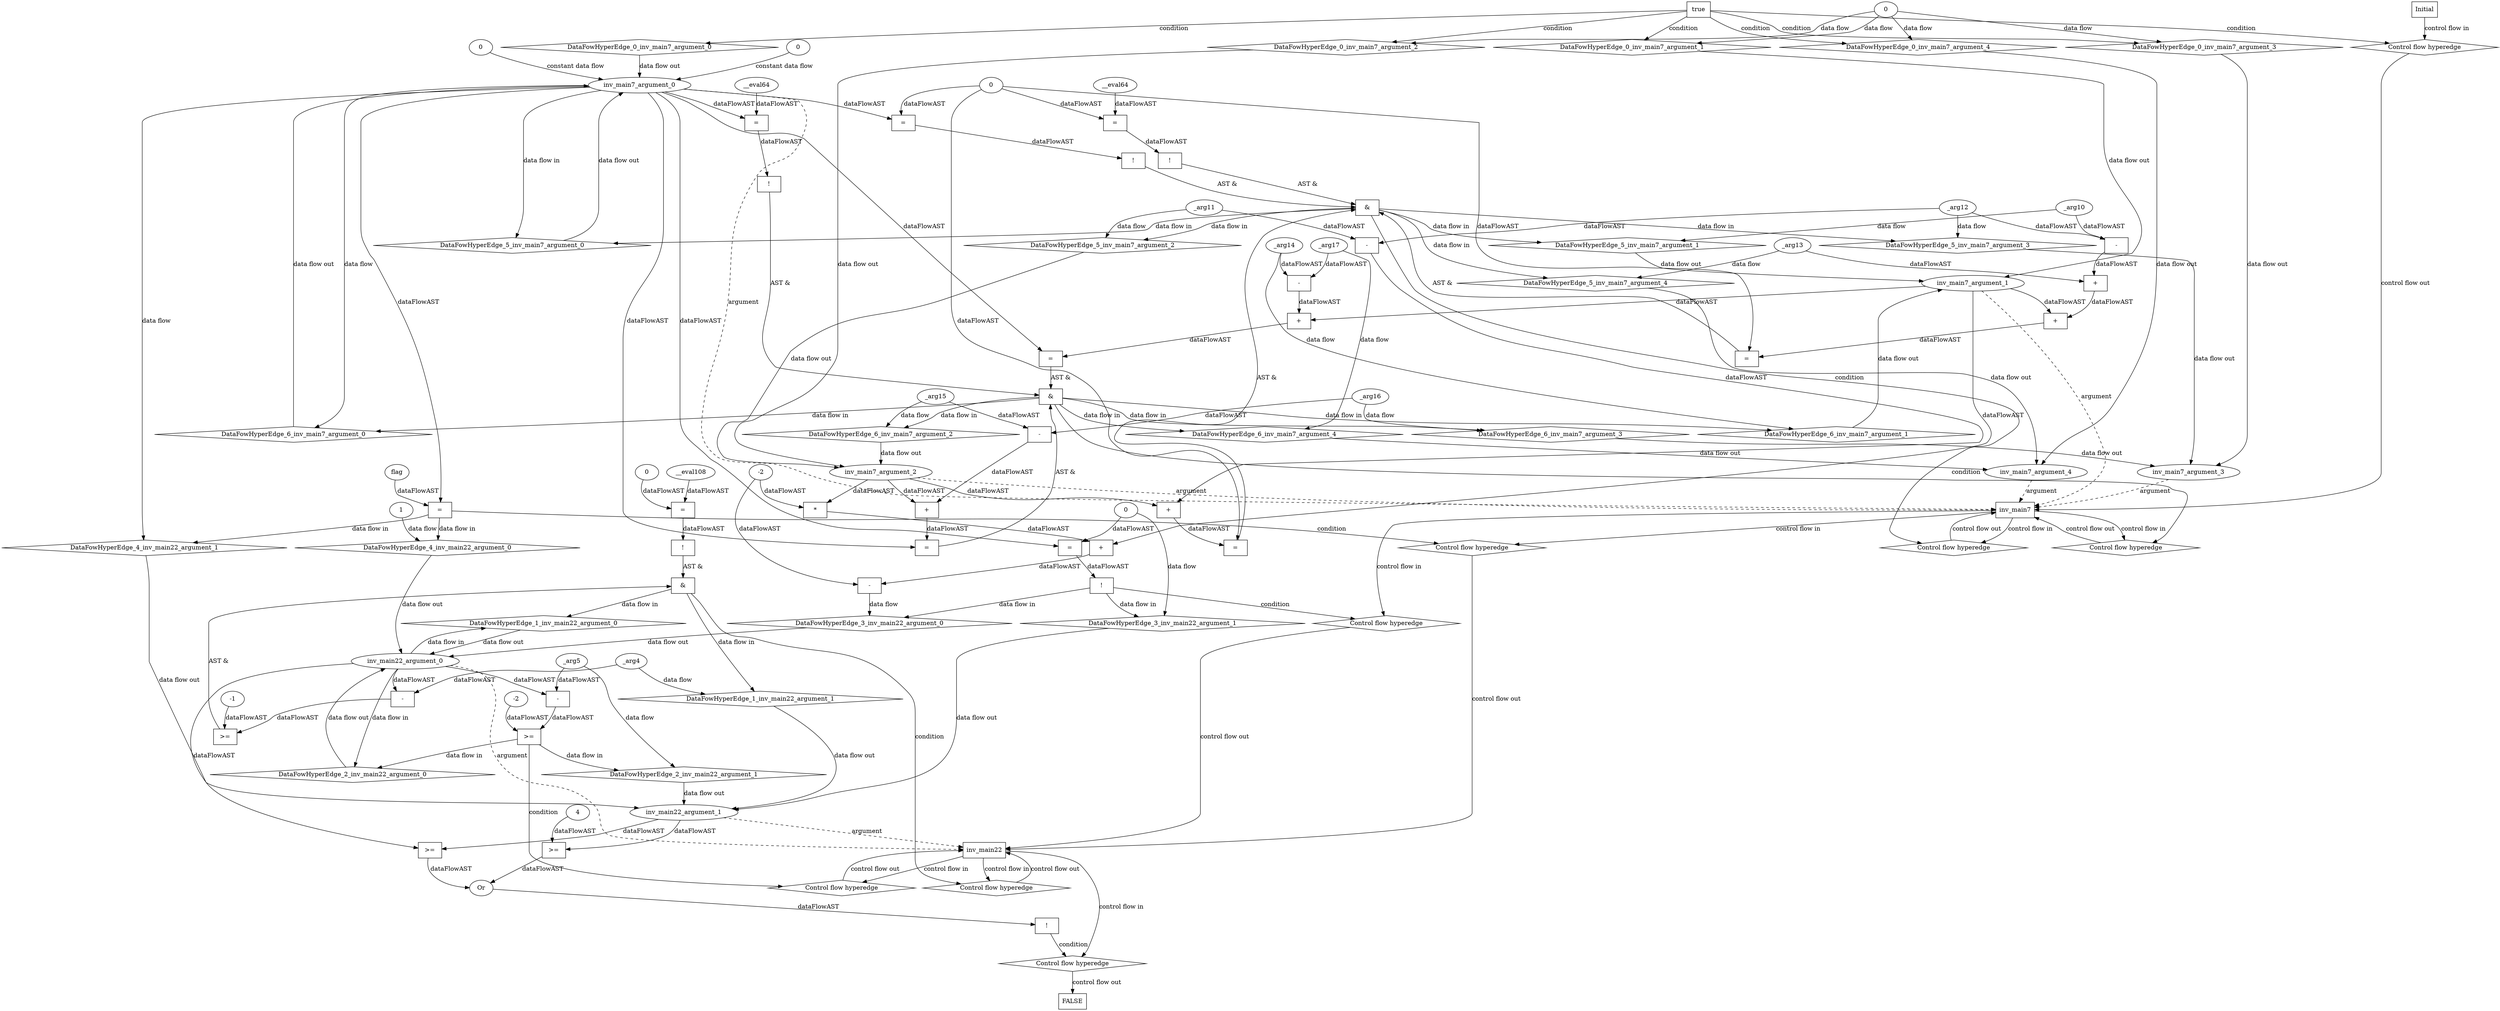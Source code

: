 digraph dag {
inv_main22 [label="inv_main22" nodeName=inv_main22 class=cfn  shape="rect"];
inv_main7 [label="inv_main7" nodeName=inv_main7 class=cfn  shape="rect"];
FALSE [label="FALSE" nodeName=FALSE class=cfn  shape="rect"];
Initial [label="Initial" nodeName=Initial class=cfn  shape="rect"];
ControlFowHyperEdge_0 [label="Control flow hyperedge" nodeName=ControlFowHyperEdge_0 class=controlFlowHyperEdge shape="diamond"];
Initial -> ControlFowHyperEdge_0[label="control flow in"]
ControlFowHyperEdge_0 -> inv_main7[label="control flow out"]
ControlFowHyperEdge_1 [label="Control flow hyperedge" nodeName=ControlFowHyperEdge_1 class=controlFlowHyperEdge shape="diamond"];
inv_main22 -> ControlFowHyperEdge_1[label="control flow in"]
ControlFowHyperEdge_1 -> inv_main22[label="control flow out"]
ControlFowHyperEdge_2 [label="Control flow hyperedge" nodeName=ControlFowHyperEdge_2 class=controlFlowHyperEdge shape="diamond"];
inv_main22 -> ControlFowHyperEdge_2[label="control flow in"]
ControlFowHyperEdge_2 -> inv_main22[label="control flow out"]
ControlFowHyperEdge_3 [label="Control flow hyperedge" nodeName=ControlFowHyperEdge_3 class=controlFlowHyperEdge shape="diamond"];
inv_main7 -> ControlFowHyperEdge_3[label="control flow in"]
ControlFowHyperEdge_3 -> inv_main22[label="control flow out"]
ControlFowHyperEdge_4 [label="Control flow hyperedge" nodeName=ControlFowHyperEdge_4 class=controlFlowHyperEdge shape="diamond"];
inv_main7 -> ControlFowHyperEdge_4[label="control flow in"]
ControlFowHyperEdge_4 -> inv_main22[label="control flow out"]
ControlFowHyperEdge_5 [label="Control flow hyperedge" nodeName=ControlFowHyperEdge_5 class=controlFlowHyperEdge shape="diamond"];
inv_main7 -> ControlFowHyperEdge_5[label="control flow in"]
ControlFowHyperEdge_5 -> inv_main7[label="control flow out"]
ControlFowHyperEdge_6 [label="Control flow hyperedge" nodeName=ControlFowHyperEdge_6 class=controlFlowHyperEdge shape="diamond"];
inv_main7 -> ControlFowHyperEdge_6[label="control flow in"]
ControlFowHyperEdge_6 -> inv_main7[label="control flow out"]
ControlFowHyperEdge_7 [label="Control flow hyperedge" nodeName=ControlFowHyperEdge_7 class=controlFlowHyperEdge shape="diamond"];
inv_main22 -> ControlFowHyperEdge_7[label="control flow in"]
ControlFowHyperEdge_7 -> FALSE[label="control flow out"]
inv_main7_argument_0 [label="inv_main7_argument_0" nodeName=argument0 class=argument  head=inv_main7 shape="oval"];
inv_main7_argument_0 -> inv_main7[label="argument" style="dashed"]
inv_main7_argument_1 [label="inv_main7_argument_1" nodeName=argument1 class=argument  head=inv_main7 shape="oval"];
inv_main7_argument_1 -> inv_main7[label="argument" style="dashed"]
inv_main7_argument_2 [label="inv_main7_argument_2" nodeName=argument2 class=argument  head=inv_main7 shape="oval"];
inv_main7_argument_2 -> inv_main7[label="argument" style="dashed"]
inv_main7_argument_3 [label="inv_main7_argument_3" nodeName=argument3 class=argument  head=inv_main7 shape="oval"];
inv_main7_argument_3 -> inv_main7[label="argument" style="dashed"]
inv_main7_argument_4 [label="inv_main7_argument_4" nodeName=argument4 class=argument  head=inv_main7 shape="oval"];
inv_main7_argument_4 -> inv_main7[label="argument" style="dashed"]
inv_main22_argument_0 [label="inv_main22_argument_0" nodeName=argument0 class=argument  head=inv_main22 shape="oval"];
inv_main22_argument_0 -> inv_main22[label="argument" style="dashed"]
inv_main22_argument_1 [label="inv_main22_argument_1" nodeName=argument1 class=argument  head=inv_main22 shape="oval"];
inv_main22_argument_1 -> inv_main22[label="argument" style="dashed"]

true_0 [label="true" nodeName=true_0 class=true shape="rect"];
true_0->ControlFowHyperEdge_0 [label="condition"];
xxxinv_main7___Initial_0xxxdataFlow_0_node_0 [label="0" nodeName=xxxinv_main7___Initial_0xxxdataFlow_0_node_0 class=Literal ];

xxxinv_main7___Initial_0xxxdataFlow_0_node_0->DataFowHyperEdge_0_inv_main7_argument_1 [label="data flow"];

xxxinv_main7___Initial_0xxxdataFlow_0_node_0->DataFowHyperEdge_0_inv_main7_argument_2 [label="data flow"];

xxxinv_main7___Initial_0xxxdataFlow_0_node_0->DataFowHyperEdge_0_inv_main7_argument_3 [label="data flow"];

xxxinv_main7___Initial_0xxxdataFlow_0_node_0->DataFowHyperEdge_0_inv_main7_argument_4 [label="data flow"];
xxxinv_main22___inv_main22_1xxx_and [label="&" nodeName=xxxinv_main22___inv_main22_1xxx_and class=Operator shape="rect"];
xxxinv_main22___inv_main22_1xxxguard_0_node_0 [label="!" nodeName=xxxinv_main22___inv_main22_1xxxguard_0_node_0 class=Operator shape="rect"];
xxxinv_main22___inv_main22_1xxxguard_0_node_1 [label="=" nodeName=xxxinv_main22___inv_main22_1xxxguard_0_node_1 class=Operator  shape="rect"];
xxxinv_main22___inv_main22_1xxxguard_0_node_2 [label="__eval108" nodeName=xxxinv_main22___inv_main22_1xxxguard_0_node_2 class=Constant ];
xxxinv_main22___inv_main22_1xxxguard_0_node_3 [label="0" nodeName=xxxinv_main22___inv_main22_1xxxguard_0_node_3 class=Literal ];
xxxinv_main22___inv_main22_1xxxguard_0_node_1->xxxinv_main22___inv_main22_1xxxguard_0_node_0[label="dataFlowAST"]
xxxinv_main22___inv_main22_1xxxguard_0_node_2->xxxinv_main22___inv_main22_1xxxguard_0_node_1[label="dataFlowAST"]
xxxinv_main22___inv_main22_1xxxguard_0_node_3->xxxinv_main22___inv_main22_1xxxguard_0_node_1[label="dataFlowAST"]

xxxinv_main22___inv_main22_1xxxguard_0_node_0->xxxinv_main22___inv_main22_1xxx_and [label="AST &"];
xxxinv_main22___inv_main22_1xxxguard1_node_0 [label=">=" nodeName=xxxinv_main22___inv_main22_1xxxguard1_node_0 class=Operator  shape="rect"];
xxxinv_main22___inv_main22_1xxxguard1_node_1 [label="-" nodeName=xxxinv_main22___inv_main22_1xxxguard1_node_1 class= Operator shape="rect"];
xxxinv_main22___inv_main22_1xxxguard1_node_4 [label="-1" nodeName=xxxinv_main22___inv_main22_1xxxguard1_node_4 class=Literal ];
xxxinv_main22___inv_main22_1xxxguard1_node_1->xxxinv_main22___inv_main22_1xxxguard1_node_0[label="dataFlowAST"]
xxxinv_main22___inv_main22_1xxxguard1_node_4->xxxinv_main22___inv_main22_1xxxguard1_node_0[label="dataFlowAST"]
inv_main22_argument_0->xxxinv_main22___inv_main22_1xxxguard1_node_1[label="dataFlowAST"]
xxxinv_main22___inv_main22_1xxxdataFlow_0_node_0->xxxinv_main22___inv_main22_1xxxguard1_node_1[label="dataFlowAST"]

xxxinv_main22___inv_main22_1xxxguard1_node_0->xxxinv_main22___inv_main22_1xxx_and [label="AST &"];
xxxinv_main22___inv_main22_1xxx_and->ControlFowHyperEdge_1 [label="condition"];
xxxinv_main22___inv_main22_1xxxdataFlow_0_node_0 [label="_arg4" nodeName=xxxinv_main22___inv_main22_1xxxdataFlow_0_node_0 class=Constant ];

xxxinv_main22___inv_main22_1xxxdataFlow_0_node_0->DataFowHyperEdge_1_inv_main22_argument_1 [label="data flow"];
xxxinv_main22___inv_main22_2xxxguard_0_node_0 [label=">=" nodeName=xxxinv_main22___inv_main22_2xxxguard_0_node_0 class=Operator  shape="rect"];
xxxinv_main22___inv_main22_2xxxguard_0_node_1 [label="-" nodeName=xxxinv_main22___inv_main22_2xxxguard_0_node_1 class= Operator shape="rect"];
xxxinv_main22___inv_main22_2xxxguard_0_node_4 [label="-2" nodeName=xxxinv_main22___inv_main22_2xxxguard_0_node_4 class=Literal ];
xxxinv_main22___inv_main22_2xxxguard_0_node_1->xxxinv_main22___inv_main22_2xxxguard_0_node_0[label="dataFlowAST"]
xxxinv_main22___inv_main22_2xxxguard_0_node_4->xxxinv_main22___inv_main22_2xxxguard_0_node_0[label="dataFlowAST"]
inv_main22_argument_0->xxxinv_main22___inv_main22_2xxxguard_0_node_1[label="dataFlowAST"]
xxxinv_main22___inv_main22_2xxxdataFlow_0_node_0->xxxinv_main22___inv_main22_2xxxguard_0_node_1[label="dataFlowAST"]

xxxinv_main22___inv_main22_2xxxguard_0_node_0->ControlFowHyperEdge_2 [label="condition"];
xxxinv_main22___inv_main22_2xxxdataFlow_0_node_0 [label="_arg5" nodeName=xxxinv_main22___inv_main22_2xxxdataFlow_0_node_0 class=Constant ];

xxxinv_main22___inv_main22_2xxxdataFlow_0_node_0->DataFowHyperEdge_2_inv_main22_argument_1 [label="data flow"];
xxxinv_main22___inv_main7_3xxxguard_0_node_0 [label="!" nodeName=xxxinv_main22___inv_main7_3xxxguard_0_node_0 class=Operator shape="rect"];
xxxinv_main22___inv_main7_3xxxguard_0_node_1 [label="=" nodeName=xxxinv_main22___inv_main7_3xxxguard_0_node_1 class=Operator  shape="rect"];
xxxinv_main22___inv_main7_3xxxguard_0_node_1->xxxinv_main22___inv_main7_3xxxguard_0_node_0[label="dataFlowAST"]
inv_main7_argument_0->xxxinv_main22___inv_main7_3xxxguard_0_node_1[label="dataFlowAST"]
xxxinv_main22___inv_main7_3xxxdataFlow1_node_0->xxxinv_main22___inv_main7_3xxxguard_0_node_1[label="dataFlowAST"]

xxxinv_main22___inv_main7_3xxxguard_0_node_0->ControlFowHyperEdge_3 [label="condition"];
xxxinv_main22___inv_main7_3xxxdataFlow_0_node_0 [label="-" nodeName=xxxinv_main22___inv_main7_3xxxdataFlow_0_node_0 class= Operator shape="rect"];
xxxinv_main22___inv_main7_3xxxdataFlow_0_node_1 [label="+" nodeName=xxxinv_main22___inv_main7_3xxxdataFlow_0_node_1 class= Operator shape="rect"];
xxxinv_main22___inv_main7_3xxxdataFlow_0_node_3 [label="*" nodeName=xxxinv_main22___inv_main7_3xxxdataFlow_0_node_3 class=Operator  shape="rect"];
xxxinv_main22___inv_main7_3xxxdataFlow_0_node_4 [label="-2" nodeName=xxxinv_main22___inv_main7_3xxxdataFlow_0_node_4 class=Coeff ];
xxxinv_main22___inv_main7_3xxxdataFlow_0_node_4 [label="-2" nodeName=xxxinv_main22___inv_main7_3xxxdataFlow_0_node_4 class=Literal ];
xxxinv_main22___inv_main7_3xxxdataFlow_0_node_1->xxxinv_main22___inv_main7_3xxxdataFlow_0_node_0[label="dataFlowAST"]
xxxinv_main22___inv_main7_3xxxdataFlow_0_node_4->xxxinv_main22___inv_main7_3xxxdataFlow_0_node_0[label="dataFlowAST"]
inv_main7_argument_1->xxxinv_main22___inv_main7_3xxxdataFlow_0_node_1[label="dataFlowAST"]
xxxinv_main22___inv_main7_3xxxdataFlow_0_node_3->xxxinv_main22___inv_main7_3xxxdataFlow_0_node_1[label="dataFlowAST"]
inv_main7_argument_2->xxxinv_main22___inv_main7_3xxxdataFlow_0_node_3[label="dataFlowAST"]
xxxinv_main22___inv_main7_3xxxdataFlow_0_node_4->xxxinv_main22___inv_main7_3xxxdataFlow_0_node_3[label="dataFlowAST"]

xxxinv_main22___inv_main7_3xxxdataFlow_0_node_0->DataFowHyperEdge_3_inv_main22_argument_0 [label="data flow"];
xxxinv_main22___inv_main7_3xxxdataFlow1_node_0 [label="0" nodeName=xxxinv_main22___inv_main7_3xxxdataFlow1_node_0 class=Literal ];

xxxinv_main22___inv_main7_3xxxdataFlow1_node_0->DataFowHyperEdge_3_inv_main22_argument_1 [label="data flow"];
xxxinv_main22___inv_main7_4xxxguard_0_node_0 [label="=" nodeName=xxxinv_main22___inv_main7_4xxxguard_0_node_0 class=Operator  shape="rect"];
xxxinv_main22___inv_main7_4xxxguard_0_node_1 [label="flag" nodeName=xxxinv_main22___inv_main7_4xxxguard_0_node_1 class=Constant ];
xxxinv_main22___inv_main7_4xxxguard_0_node_1->xxxinv_main22___inv_main7_4xxxguard_0_node_0[label="dataFlowAST"]
inv_main7_argument_0->xxxinv_main22___inv_main7_4xxxguard_0_node_0[label="dataFlowAST"]

xxxinv_main22___inv_main7_4xxxguard_0_node_0->ControlFowHyperEdge_4 [label="condition"];
xxxinv_main22___inv_main7_4xxxdataFlow_0_node_0 [label="1" nodeName=xxxinv_main22___inv_main7_4xxxdataFlow_0_node_0 class=Literal ];

xxxinv_main22___inv_main7_4xxxdataFlow_0_node_0->DataFowHyperEdge_4_inv_main22_argument_0 [label="data flow"];

inv_main7_argument_0->DataFowHyperEdge_4_inv_main22_argument_1 [label="data flow"];
xxxinv_main7___inv_main7_5xxx_and [label="&" nodeName=xxxinv_main7___inv_main7_5xxx_and class=Operator shape="rect"];
xxxinv_main7___inv_main7_5xxxguard_0_node_0 [label="!" nodeName=xxxinv_main7___inv_main7_5xxxguard_0_node_0 class=Operator shape="rect"];
xxxinv_main7___inv_main7_5xxxguard_0_node_1 [label="=" nodeName=xxxinv_main7___inv_main7_5xxxguard_0_node_1 class=Operator  shape="rect"];
xxxinv_main7___inv_main7_5xxxguard_0_node_3 [label="0" nodeName=xxxinv_main7___inv_main7_5xxxguard_0_node_3 class=Literal ];
xxxinv_main7___inv_main7_5xxxguard_0_node_1->xxxinv_main7___inv_main7_5xxxguard_0_node_0[label="dataFlowAST"]
inv_main7_argument_0->xxxinv_main7___inv_main7_5xxxguard_0_node_1[label="dataFlowAST"]
xxxinv_main7___inv_main7_5xxxguard_0_node_3->xxxinv_main7___inv_main7_5xxxguard_0_node_1[label="dataFlowAST"]

xxxinv_main7___inv_main7_5xxxguard_0_node_0->xxxinv_main7___inv_main7_5xxx_and [label="AST &"];
xxxinv_main7___inv_main7_5xxxguard1_node_0 [label="!" nodeName=xxxinv_main7___inv_main7_5xxxguard1_node_0 class=Operator shape="rect"];
xxxinv_main7___inv_main7_5xxxguard1_node_1 [label="=" nodeName=xxxinv_main7___inv_main7_5xxxguard1_node_1 class=Operator  shape="rect"];
xxxinv_main7___inv_main7_5xxxguard1_node_2 [label="__eval64" nodeName=xxxinv_main7___inv_main7_5xxxguard1_node_2 class=Constant ];
xxxinv_main7___inv_main7_5xxxguard1_node_1->xxxinv_main7___inv_main7_5xxxguard1_node_0[label="dataFlowAST"]
xxxinv_main7___inv_main7_5xxxguard1_node_2->xxxinv_main7___inv_main7_5xxxguard1_node_1[label="dataFlowAST"]
xxxinv_main7___inv_main7_5xxxguard_0_node_3->xxxinv_main7___inv_main7_5xxxguard1_node_1[label="dataFlowAST"]

xxxinv_main7___inv_main7_5xxxguard1_node_0->xxxinv_main7___inv_main7_5xxx_and [label="AST &"];
xxxinv_main7___inv_main7_5xxxguard2_node_0 [label="=" nodeName=xxxinv_main7___inv_main7_5xxxguard2_node_0 class=Operator  shape="rect"];
xxxinv_main7___inv_main7_5xxxguard2_node_1 [label="+" nodeName=xxxinv_main7___inv_main7_5xxxguard2_node_1 class= Operator shape="rect"];
xxxinv_main7___inv_main7_5xxxguard2_node_3 [label="+" nodeName=xxxinv_main7___inv_main7_5xxxguard2_node_3 class= Operator shape="rect"];
xxxinv_main7___inv_main7_5xxxguard2_node_5 [label="-" nodeName=xxxinv_main7___inv_main7_5xxxguard2_node_5 class= Operator shape="rect"];
xxxinv_main7___inv_main7_5xxxguard2_node_1->xxxinv_main7___inv_main7_5xxxguard2_node_0[label="dataFlowAST"]
xxxinv_main7___inv_main7_5xxxguard_0_node_3->xxxinv_main7___inv_main7_5xxxguard2_node_0[label="dataFlowAST"]
inv_main7_argument_1->xxxinv_main7___inv_main7_5xxxguard2_node_1[label="dataFlowAST"]
xxxinv_main7___inv_main7_5xxxguard2_node_3->xxxinv_main7___inv_main7_5xxxguard2_node_1[label="dataFlowAST"]
xxxinv_main7___inv_main7_5xxxdataFlow3_node_0->xxxinv_main7___inv_main7_5xxxguard2_node_3[label="dataFlowAST"]
xxxinv_main7___inv_main7_5xxxguard2_node_5->xxxinv_main7___inv_main7_5xxxguard2_node_3[label="dataFlowAST"]
xxxinv_main7___inv_main7_5xxxdataFlow2_node_0->xxxinv_main7___inv_main7_5xxxguard2_node_5[label="dataFlowAST"]
xxxinv_main7___inv_main7_5xxxdataFlow_0_node_0->xxxinv_main7___inv_main7_5xxxguard2_node_5[label="dataFlowAST"]

xxxinv_main7___inv_main7_5xxxguard2_node_0->xxxinv_main7___inv_main7_5xxx_and [label="AST &"];
xxxinv_main7___inv_main7_5xxxguard3_node_0 [label="=" nodeName=xxxinv_main7___inv_main7_5xxxguard3_node_0 class=Operator  shape="rect"];
xxxinv_main7___inv_main7_5xxxguard3_node_1 [label="+" nodeName=xxxinv_main7___inv_main7_5xxxguard3_node_1 class= Operator shape="rect"];
xxxinv_main7___inv_main7_5xxxguard3_node_3 [label="-" nodeName=xxxinv_main7___inv_main7_5xxxguard3_node_3 class= Operator shape="rect"];
xxxinv_main7___inv_main7_5xxxguard3_node_1->xxxinv_main7___inv_main7_5xxxguard3_node_0[label="dataFlowAST"]
xxxinv_main7___inv_main7_5xxxguard_0_node_3->xxxinv_main7___inv_main7_5xxxguard3_node_0[label="dataFlowAST"]
inv_main7_argument_2->xxxinv_main7___inv_main7_5xxxguard3_node_1[label="dataFlowAST"]
xxxinv_main7___inv_main7_5xxxguard3_node_3->xxxinv_main7___inv_main7_5xxxguard3_node_1[label="dataFlowAST"]
xxxinv_main7___inv_main7_5xxxdataFlow2_node_0->xxxinv_main7___inv_main7_5xxxguard3_node_3[label="dataFlowAST"]
xxxinv_main7___inv_main7_5xxxdataFlow1_node_0->xxxinv_main7___inv_main7_5xxxguard3_node_3[label="dataFlowAST"]

xxxinv_main7___inv_main7_5xxxguard3_node_0->xxxinv_main7___inv_main7_5xxx_and [label="AST &"];
xxxinv_main7___inv_main7_5xxx_and->ControlFowHyperEdge_5 [label="condition"];
xxxinv_main7___inv_main7_5xxxdataFlow_0_node_0 [label="_arg10" nodeName=xxxinv_main7___inv_main7_5xxxdataFlow_0_node_0 class=Constant ];

xxxinv_main7___inv_main7_5xxxdataFlow_0_node_0->DataFowHyperEdge_5_inv_main7_argument_1 [label="data flow"];
xxxinv_main7___inv_main7_5xxxdataFlow1_node_0 [label="_arg11" nodeName=xxxinv_main7___inv_main7_5xxxdataFlow1_node_0 class=Constant ];

xxxinv_main7___inv_main7_5xxxdataFlow1_node_0->DataFowHyperEdge_5_inv_main7_argument_2 [label="data flow"];
xxxinv_main7___inv_main7_5xxxdataFlow2_node_0 [label="_arg12" nodeName=xxxinv_main7___inv_main7_5xxxdataFlow2_node_0 class=Constant ];

xxxinv_main7___inv_main7_5xxxdataFlow2_node_0->DataFowHyperEdge_5_inv_main7_argument_3 [label="data flow"];
xxxinv_main7___inv_main7_5xxxdataFlow3_node_0 [label="_arg13" nodeName=xxxinv_main7___inv_main7_5xxxdataFlow3_node_0 class=Constant ];

xxxinv_main7___inv_main7_5xxxdataFlow3_node_0->DataFowHyperEdge_5_inv_main7_argument_4 [label="data flow"];
xxxinv_main7___inv_main7_6xxx_and [label="&" nodeName=xxxinv_main7___inv_main7_6xxx_and class=Operator shape="rect"];
xxxinv_main7___inv_main7_6xxxguard_0_node_0 [label="!" nodeName=xxxinv_main7___inv_main7_6xxxguard_0_node_0 class=Operator shape="rect"];
xxxinv_main7___inv_main7_6xxxguard_0_node_1 [label="=" nodeName=xxxinv_main7___inv_main7_6xxxguard_0_node_1 class=Operator  shape="rect"];
xxxinv_main7___inv_main7_6xxxguard_0_node_2 [label="__eval64" nodeName=xxxinv_main7___inv_main7_6xxxguard_0_node_2 class=Constant ];
xxxinv_main7___inv_main7_6xxxguard_0_node_1->xxxinv_main7___inv_main7_6xxxguard_0_node_0[label="dataFlowAST"]
xxxinv_main7___inv_main7_6xxxguard_0_node_2->xxxinv_main7___inv_main7_6xxxguard_0_node_1[label="dataFlowAST"]
inv_main7_argument_0->xxxinv_main7___inv_main7_6xxxguard_0_node_1[label="dataFlowAST"]

xxxinv_main7___inv_main7_6xxxguard_0_node_0->xxxinv_main7___inv_main7_6xxx_and [label="AST &"];
xxxinv_main7___inv_main7_6xxxguard1_node_0 [label="=" nodeName=xxxinv_main7___inv_main7_6xxxguard1_node_0 class=Operator  shape="rect"];
xxxinv_main7___inv_main7_6xxxguard1_node_1 [label="+" nodeName=xxxinv_main7___inv_main7_6xxxguard1_node_1 class= Operator shape="rect"];
xxxinv_main7___inv_main7_6xxxguard1_node_3 [label="-" nodeName=xxxinv_main7___inv_main7_6xxxguard1_node_3 class= Operator shape="rect"];
xxxinv_main7___inv_main7_6xxxguard1_node_1->xxxinv_main7___inv_main7_6xxxguard1_node_0[label="dataFlowAST"]
inv_main7_argument_0->xxxinv_main7___inv_main7_6xxxguard1_node_0[label="dataFlowAST"]
inv_main7_argument_1->xxxinv_main7___inv_main7_6xxxguard1_node_1[label="dataFlowAST"]
xxxinv_main7___inv_main7_6xxxguard1_node_3->xxxinv_main7___inv_main7_6xxxguard1_node_1[label="dataFlowAST"]
xxxinv_main7___inv_main7_6xxxdataFlow1_node_0->xxxinv_main7___inv_main7_6xxxguard1_node_3[label="dataFlowAST"]
xxxinv_main7___inv_main7_6xxxdataFlow2_node_0->xxxinv_main7___inv_main7_6xxxguard1_node_3[label="dataFlowAST"]

xxxinv_main7___inv_main7_6xxxguard1_node_0->xxxinv_main7___inv_main7_6xxx_and [label="AST &"];
xxxinv_main7___inv_main7_6xxxguard2_node_0 [label="=" nodeName=xxxinv_main7___inv_main7_6xxxguard2_node_0 class=Operator  shape="rect"];
xxxinv_main7___inv_main7_6xxxguard2_node_1 [label="+" nodeName=xxxinv_main7___inv_main7_6xxxguard2_node_1 class= Operator shape="rect"];
xxxinv_main7___inv_main7_6xxxguard2_node_3 [label="-" nodeName=xxxinv_main7___inv_main7_6xxxguard2_node_3 class= Operator shape="rect"];
xxxinv_main7___inv_main7_6xxxguard2_node_1->xxxinv_main7___inv_main7_6xxxguard2_node_0[label="dataFlowAST"]
inv_main7_argument_0->xxxinv_main7___inv_main7_6xxxguard2_node_0[label="dataFlowAST"]
inv_main7_argument_2->xxxinv_main7___inv_main7_6xxxguard2_node_1[label="dataFlowAST"]
xxxinv_main7___inv_main7_6xxxguard2_node_3->xxxinv_main7___inv_main7_6xxxguard2_node_1[label="dataFlowAST"]
xxxinv_main7___inv_main7_6xxxdataFlow4_node_0->xxxinv_main7___inv_main7_6xxxguard2_node_3[label="dataFlowAST"]
xxxinv_main7___inv_main7_6xxxdataFlow_0_node_0->xxxinv_main7___inv_main7_6xxxguard2_node_3[label="dataFlowAST"]

xxxinv_main7___inv_main7_6xxxguard2_node_0->xxxinv_main7___inv_main7_6xxx_and [label="AST &"];
xxxinv_main7___inv_main7_6xxx_and->ControlFowHyperEdge_6 [label="condition"];
xxxinv_main7___inv_main7_6xxxdataFlow_0_node_0 [label="_arg15" nodeName=xxxinv_main7___inv_main7_6xxxdataFlow_0_node_0 class=Constant ];

xxxinv_main7___inv_main7_6xxxdataFlow_0_node_0->DataFowHyperEdge_6_inv_main7_argument_2 [label="data flow"];
xxxinv_main7___inv_main7_6xxxdataFlow1_node_0 [label="_arg17" nodeName=xxxinv_main7___inv_main7_6xxxdataFlow1_node_0 class=Constant ];

xxxinv_main7___inv_main7_6xxxdataFlow1_node_0->DataFowHyperEdge_6_inv_main7_argument_4 [label="data flow"];
xxxinv_main7___inv_main7_6xxxdataFlow2_node_0 [label="_arg14" nodeName=xxxinv_main7___inv_main7_6xxxdataFlow2_node_0 class=Constant ];

xxxinv_main7___inv_main7_6xxxdataFlow2_node_0->DataFowHyperEdge_6_inv_main7_argument_1 [label="data flow"];

inv_main7_argument_0->DataFowHyperEdge_6_inv_main7_argument_0 [label="data flow"];
xxxinv_main7___inv_main7_6xxxdataFlow4_node_0 [label="_arg16" nodeName=xxxinv_main7___inv_main7_6xxxdataFlow4_node_0 class=Constant ];

xxxinv_main7___inv_main7_6xxxdataFlow4_node_0->DataFowHyperEdge_6_inv_main7_argument_3 [label="data flow"];
xxxFALSE___inv_main22_7xxxguard_0_node_0 [label="!" nodeName=xxxFALSE___inv_main22_7xxxguard_0_node_0 class=Operator shape="rect"];
xxxFALSE___inv_main22_7xxxguard_0_node_1 [label="Or" nodeName=xxxFALSE___inv_main22_7xxxguard_0_node_1 class=Operator ];
xxxFALSE___inv_main22_7xxxguard_0_node_2 [label=">=" nodeName=xxxFALSE___inv_main22_7xxxguard_0_node_2 class=Operator  shape="rect"];
xxxFALSE___inv_main22_7xxxguard_0_node_3 [label="4" nodeName=xxxFALSE___inv_main22_7xxxguard_0_node_3 class=Literal ];
xxxFALSE___inv_main22_7xxxguard_0_node_5 [label=">=" nodeName=xxxFALSE___inv_main22_7xxxguard_0_node_5 class=Operator  shape="rect"];
xxxFALSE___inv_main22_7xxxguard_0_node_1->xxxFALSE___inv_main22_7xxxguard_0_node_0[label="dataFlowAST"]
xxxFALSE___inv_main22_7xxxguard_0_node_2->xxxFALSE___inv_main22_7xxxguard_0_node_1[label="dataFlowAST"]
xxxFALSE___inv_main22_7xxxguard_0_node_5->xxxFALSE___inv_main22_7xxxguard_0_node_1[label="dataFlowAST"]
xxxFALSE___inv_main22_7xxxguard_0_node_3->xxxFALSE___inv_main22_7xxxguard_0_node_2[label="dataFlowAST"]
inv_main22_argument_1->xxxFALSE___inv_main22_7xxxguard_0_node_2[label="dataFlowAST"]
inv_main22_argument_0->xxxFALSE___inv_main22_7xxxguard_0_node_5[label="dataFlowAST"]
inv_main22_argument_1->xxxFALSE___inv_main22_7xxxguard_0_node_5[label="dataFlowAST"]

xxxFALSE___inv_main22_7xxxguard_0_node_0->ControlFowHyperEdge_7 [label="condition"];
DataFowHyperEdge_0_inv_main7_argument_0 [label="DataFowHyperEdge_0_inv_main7_argument_0" nodeName=DataFowHyperEdge_0_inv_main7_argument_0 class=DataFlowHyperedge shape="diamond"];
DataFowHyperEdge_0_inv_main7_argument_0 -> inv_main7_argument_0[label="data flow out"]
true_0->DataFowHyperEdge_0_inv_main7_argument_0 [label="condition"];
DataFowHyperEdge_0_inv_main7_argument_1 [label="DataFowHyperEdge_0_inv_main7_argument_1" nodeName=DataFowHyperEdge_0_inv_main7_argument_1 class=DataFlowHyperedge shape="diamond"];
DataFowHyperEdge_0_inv_main7_argument_1 -> inv_main7_argument_1[label="data flow out"]
true_0->DataFowHyperEdge_0_inv_main7_argument_1 [label="condition"];
DataFowHyperEdge_0_inv_main7_argument_2 [label="DataFowHyperEdge_0_inv_main7_argument_2" nodeName=DataFowHyperEdge_0_inv_main7_argument_2 class=DataFlowHyperedge shape="diamond"];
DataFowHyperEdge_0_inv_main7_argument_2 -> inv_main7_argument_2[label="data flow out"]
true_0->DataFowHyperEdge_0_inv_main7_argument_2 [label="condition"];
DataFowHyperEdge_0_inv_main7_argument_3 [label="DataFowHyperEdge_0_inv_main7_argument_3" nodeName=DataFowHyperEdge_0_inv_main7_argument_3 class=DataFlowHyperedge shape="diamond"];
DataFowHyperEdge_0_inv_main7_argument_3 -> inv_main7_argument_3[label="data flow out"]
true_0->DataFowHyperEdge_0_inv_main7_argument_3 [label="condition"];
DataFowHyperEdge_0_inv_main7_argument_4 [label="DataFowHyperEdge_0_inv_main7_argument_4" nodeName=DataFowHyperEdge_0_inv_main7_argument_4 class=DataFlowHyperedge shape="diamond"];
DataFowHyperEdge_0_inv_main7_argument_4 -> inv_main7_argument_4[label="data flow out"]
true_0->DataFowHyperEdge_0_inv_main7_argument_4 [label="condition"];
DataFowHyperEdge_1_inv_main22_argument_0 [label="DataFowHyperEdge_1_inv_main22_argument_0" nodeName=DataFowHyperEdge_1_inv_main22_argument_0 class=DataFlowHyperedge shape="diamond"];
DataFowHyperEdge_1_inv_main22_argument_0 -> inv_main22_argument_0[label="data flow out"]
xxxinv_main22___inv_main22_1xxx_and -> DataFowHyperEdge_1_inv_main22_argument_0[label="data flow in"]
DataFowHyperEdge_1_inv_main22_argument_1 [label="DataFowHyperEdge_1_inv_main22_argument_1" nodeName=DataFowHyperEdge_1_inv_main22_argument_1 class=DataFlowHyperedge shape="diamond"];
DataFowHyperEdge_1_inv_main22_argument_1 -> inv_main22_argument_1[label="data flow out"]
xxxinv_main22___inv_main22_1xxx_and -> DataFowHyperEdge_1_inv_main22_argument_1[label="data flow in"]
DataFowHyperEdge_2_inv_main22_argument_0 [label="DataFowHyperEdge_2_inv_main22_argument_0" nodeName=DataFowHyperEdge_2_inv_main22_argument_0 class=DataFlowHyperedge shape="diamond"];
DataFowHyperEdge_2_inv_main22_argument_0 -> inv_main22_argument_0[label="data flow out"]
xxxinv_main22___inv_main22_2xxxguard_0_node_0 -> DataFowHyperEdge_2_inv_main22_argument_0[label="data flow in"]
DataFowHyperEdge_2_inv_main22_argument_1 [label="DataFowHyperEdge_2_inv_main22_argument_1" nodeName=DataFowHyperEdge_2_inv_main22_argument_1 class=DataFlowHyperedge shape="diamond"];
DataFowHyperEdge_2_inv_main22_argument_1 -> inv_main22_argument_1[label="data flow out"]
xxxinv_main22___inv_main22_2xxxguard_0_node_0 -> DataFowHyperEdge_2_inv_main22_argument_1[label="data flow in"]
DataFowHyperEdge_3_inv_main22_argument_0 [label="DataFowHyperEdge_3_inv_main22_argument_0" nodeName=DataFowHyperEdge_3_inv_main22_argument_0 class=DataFlowHyperedge shape="diamond"];
DataFowHyperEdge_3_inv_main22_argument_0 -> inv_main22_argument_0[label="data flow out"]
xxxinv_main22___inv_main7_3xxxguard_0_node_0 -> DataFowHyperEdge_3_inv_main22_argument_0[label="data flow in"]
DataFowHyperEdge_3_inv_main22_argument_1 [label="DataFowHyperEdge_3_inv_main22_argument_1" nodeName=DataFowHyperEdge_3_inv_main22_argument_1 class=DataFlowHyperedge shape="diamond"];
DataFowHyperEdge_3_inv_main22_argument_1 -> inv_main22_argument_1[label="data flow out"]
xxxinv_main22___inv_main7_3xxxguard_0_node_0 -> DataFowHyperEdge_3_inv_main22_argument_1[label="data flow in"]
DataFowHyperEdge_4_inv_main22_argument_0 [label="DataFowHyperEdge_4_inv_main22_argument_0" nodeName=DataFowHyperEdge_4_inv_main22_argument_0 class=DataFlowHyperedge shape="diamond"];
DataFowHyperEdge_4_inv_main22_argument_0 -> inv_main22_argument_0[label="data flow out"]
xxxinv_main22___inv_main7_4xxxguard_0_node_0 -> DataFowHyperEdge_4_inv_main22_argument_0[label="data flow in"]
DataFowHyperEdge_4_inv_main22_argument_1 [label="DataFowHyperEdge_4_inv_main22_argument_1" nodeName=DataFowHyperEdge_4_inv_main22_argument_1 class=DataFlowHyperedge shape="diamond"];
DataFowHyperEdge_4_inv_main22_argument_1 -> inv_main22_argument_1[label="data flow out"]
xxxinv_main22___inv_main7_4xxxguard_0_node_0 -> DataFowHyperEdge_4_inv_main22_argument_1[label="data flow in"]
DataFowHyperEdge_5_inv_main7_argument_0 [label="DataFowHyperEdge_5_inv_main7_argument_0" nodeName=DataFowHyperEdge_5_inv_main7_argument_0 class=DataFlowHyperedge shape="diamond"];
DataFowHyperEdge_5_inv_main7_argument_0 -> inv_main7_argument_0[label="data flow out"]
xxxinv_main7___inv_main7_5xxx_and -> DataFowHyperEdge_5_inv_main7_argument_0[label="data flow in"]
DataFowHyperEdge_5_inv_main7_argument_1 [label="DataFowHyperEdge_5_inv_main7_argument_1" nodeName=DataFowHyperEdge_5_inv_main7_argument_1 class=DataFlowHyperedge shape="diamond"];
DataFowHyperEdge_5_inv_main7_argument_1 -> inv_main7_argument_1[label="data flow out"]
xxxinv_main7___inv_main7_5xxx_and -> DataFowHyperEdge_5_inv_main7_argument_1[label="data flow in"]
DataFowHyperEdge_5_inv_main7_argument_2 [label="DataFowHyperEdge_5_inv_main7_argument_2" nodeName=DataFowHyperEdge_5_inv_main7_argument_2 class=DataFlowHyperedge shape="diamond"];
DataFowHyperEdge_5_inv_main7_argument_2 -> inv_main7_argument_2[label="data flow out"]
xxxinv_main7___inv_main7_5xxx_and -> DataFowHyperEdge_5_inv_main7_argument_2[label="data flow in"]
DataFowHyperEdge_5_inv_main7_argument_3 [label="DataFowHyperEdge_5_inv_main7_argument_3" nodeName=DataFowHyperEdge_5_inv_main7_argument_3 class=DataFlowHyperedge shape="diamond"];
DataFowHyperEdge_5_inv_main7_argument_3 -> inv_main7_argument_3[label="data flow out"]
xxxinv_main7___inv_main7_5xxx_and -> DataFowHyperEdge_5_inv_main7_argument_3[label="data flow in"]
DataFowHyperEdge_5_inv_main7_argument_4 [label="DataFowHyperEdge_5_inv_main7_argument_4" nodeName=DataFowHyperEdge_5_inv_main7_argument_4 class=DataFlowHyperedge shape="diamond"];
DataFowHyperEdge_5_inv_main7_argument_4 -> inv_main7_argument_4[label="data flow out"]
xxxinv_main7___inv_main7_5xxx_and -> DataFowHyperEdge_5_inv_main7_argument_4[label="data flow in"]
DataFowHyperEdge_6_inv_main7_argument_0 [label="DataFowHyperEdge_6_inv_main7_argument_0" nodeName=DataFowHyperEdge_6_inv_main7_argument_0 class=DataFlowHyperedge shape="diamond"];
DataFowHyperEdge_6_inv_main7_argument_0 -> inv_main7_argument_0[label="data flow out"]
xxxinv_main7___inv_main7_6xxx_and -> DataFowHyperEdge_6_inv_main7_argument_0[label="data flow in"]
DataFowHyperEdge_6_inv_main7_argument_1 [label="DataFowHyperEdge_6_inv_main7_argument_1" nodeName=DataFowHyperEdge_6_inv_main7_argument_1 class=DataFlowHyperedge shape="diamond"];
DataFowHyperEdge_6_inv_main7_argument_1 -> inv_main7_argument_1[label="data flow out"]
xxxinv_main7___inv_main7_6xxx_and -> DataFowHyperEdge_6_inv_main7_argument_1[label="data flow in"]
DataFowHyperEdge_6_inv_main7_argument_2 [label="DataFowHyperEdge_6_inv_main7_argument_2" nodeName=DataFowHyperEdge_6_inv_main7_argument_2 class=DataFlowHyperedge shape="diamond"];
DataFowHyperEdge_6_inv_main7_argument_2 -> inv_main7_argument_2[label="data flow out"]
xxxinv_main7___inv_main7_6xxx_and -> DataFowHyperEdge_6_inv_main7_argument_2[label="data flow in"]
DataFowHyperEdge_6_inv_main7_argument_3 [label="DataFowHyperEdge_6_inv_main7_argument_3" nodeName=DataFowHyperEdge_6_inv_main7_argument_3 class=DataFlowHyperedge shape="diamond"];
DataFowHyperEdge_6_inv_main7_argument_3 -> inv_main7_argument_3[label="data flow out"]
xxxinv_main7___inv_main7_6xxx_and -> DataFowHyperEdge_6_inv_main7_argument_3[label="data flow in"]
DataFowHyperEdge_6_inv_main7_argument_4 [label="DataFowHyperEdge_6_inv_main7_argument_4" nodeName=DataFowHyperEdge_6_inv_main7_argument_4 class=DataFlowHyperedge shape="diamond"];
DataFowHyperEdge_6_inv_main7_argument_4 -> inv_main7_argument_4[label="data flow out"]
xxxinv_main7___inv_main7_6xxx_and -> DataFowHyperEdge_6_inv_main7_argument_4[label="data flow in"]
"xxxinv_main22___inv_main7_4xxxinv_main7_argument_0_constant_0" [label="0" nodeName="xxxinv_main22___inv_main7_4xxxinv_main7_argument_0_constant_0" class=Constant];
"xxxinv_main22___inv_main7_4xxxinv_main7_argument_0_constant_0"->inv_main7_argument_0 [label="constant data flow"];
"xxxinv_main7___inv_main7_6xxxinv_main7_argument_0_constant_0" [label="0" nodeName="xxxinv_main7___inv_main7_6xxxinv_main7_argument_0_constant_0" class=Constant];
"xxxinv_main7___inv_main7_6xxxinv_main7_argument_0_constant_0"->inv_main7_argument_0 [label="constant data flow"];
inv_main22_argument_0 -> DataFowHyperEdge_1_inv_main22_argument_0[label="data flow in"]
inv_main22_argument_0 -> DataFowHyperEdge_2_inv_main22_argument_0[label="data flow in"]
inv_main7_argument_0 -> DataFowHyperEdge_5_inv_main7_argument_0[label="data flow in"]




}
